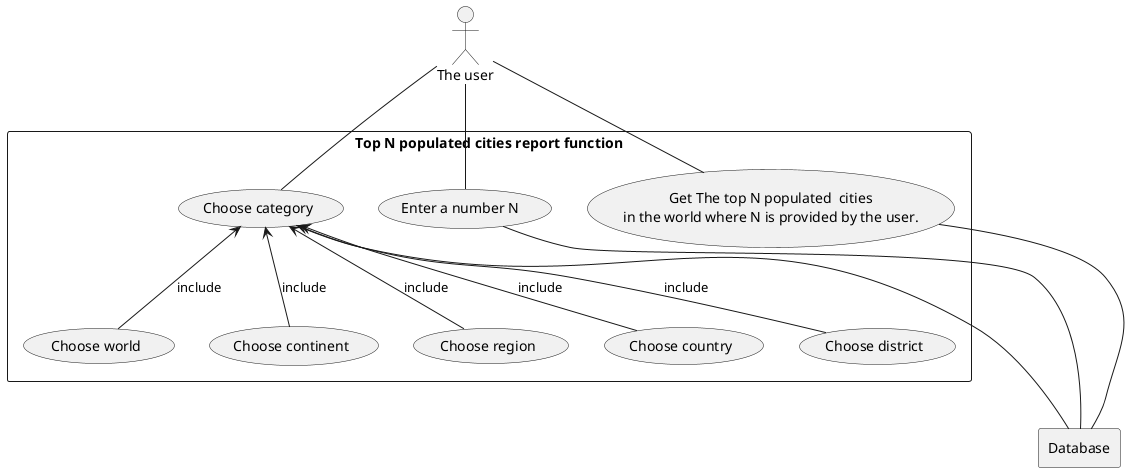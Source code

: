 @startuml

actor user as "The user"

rectangle Database

rectangle "Top N populated cities report function" {


    usecase world as "Choose world"
    usecase continent as "Choose continent"
    usecase region as "Choose region"
    usecase country as "Choose country"
    usecase district as "Choose district"
    usecase cc as "Choose category"
    usecase N as "Enter a number N "
    usecase UC as "Get The top N populated  cities
    in the world where N is provided by the user."

    user -- UC
    user -- cc
    user -- N
    cc <-- world : include
    cc <-- continent : include
    cc <-- region : include
    cc <-- country : include
    cc <-- district : include

    UC --- Database
    cc -- Database
    N -- Database


}

@enduml